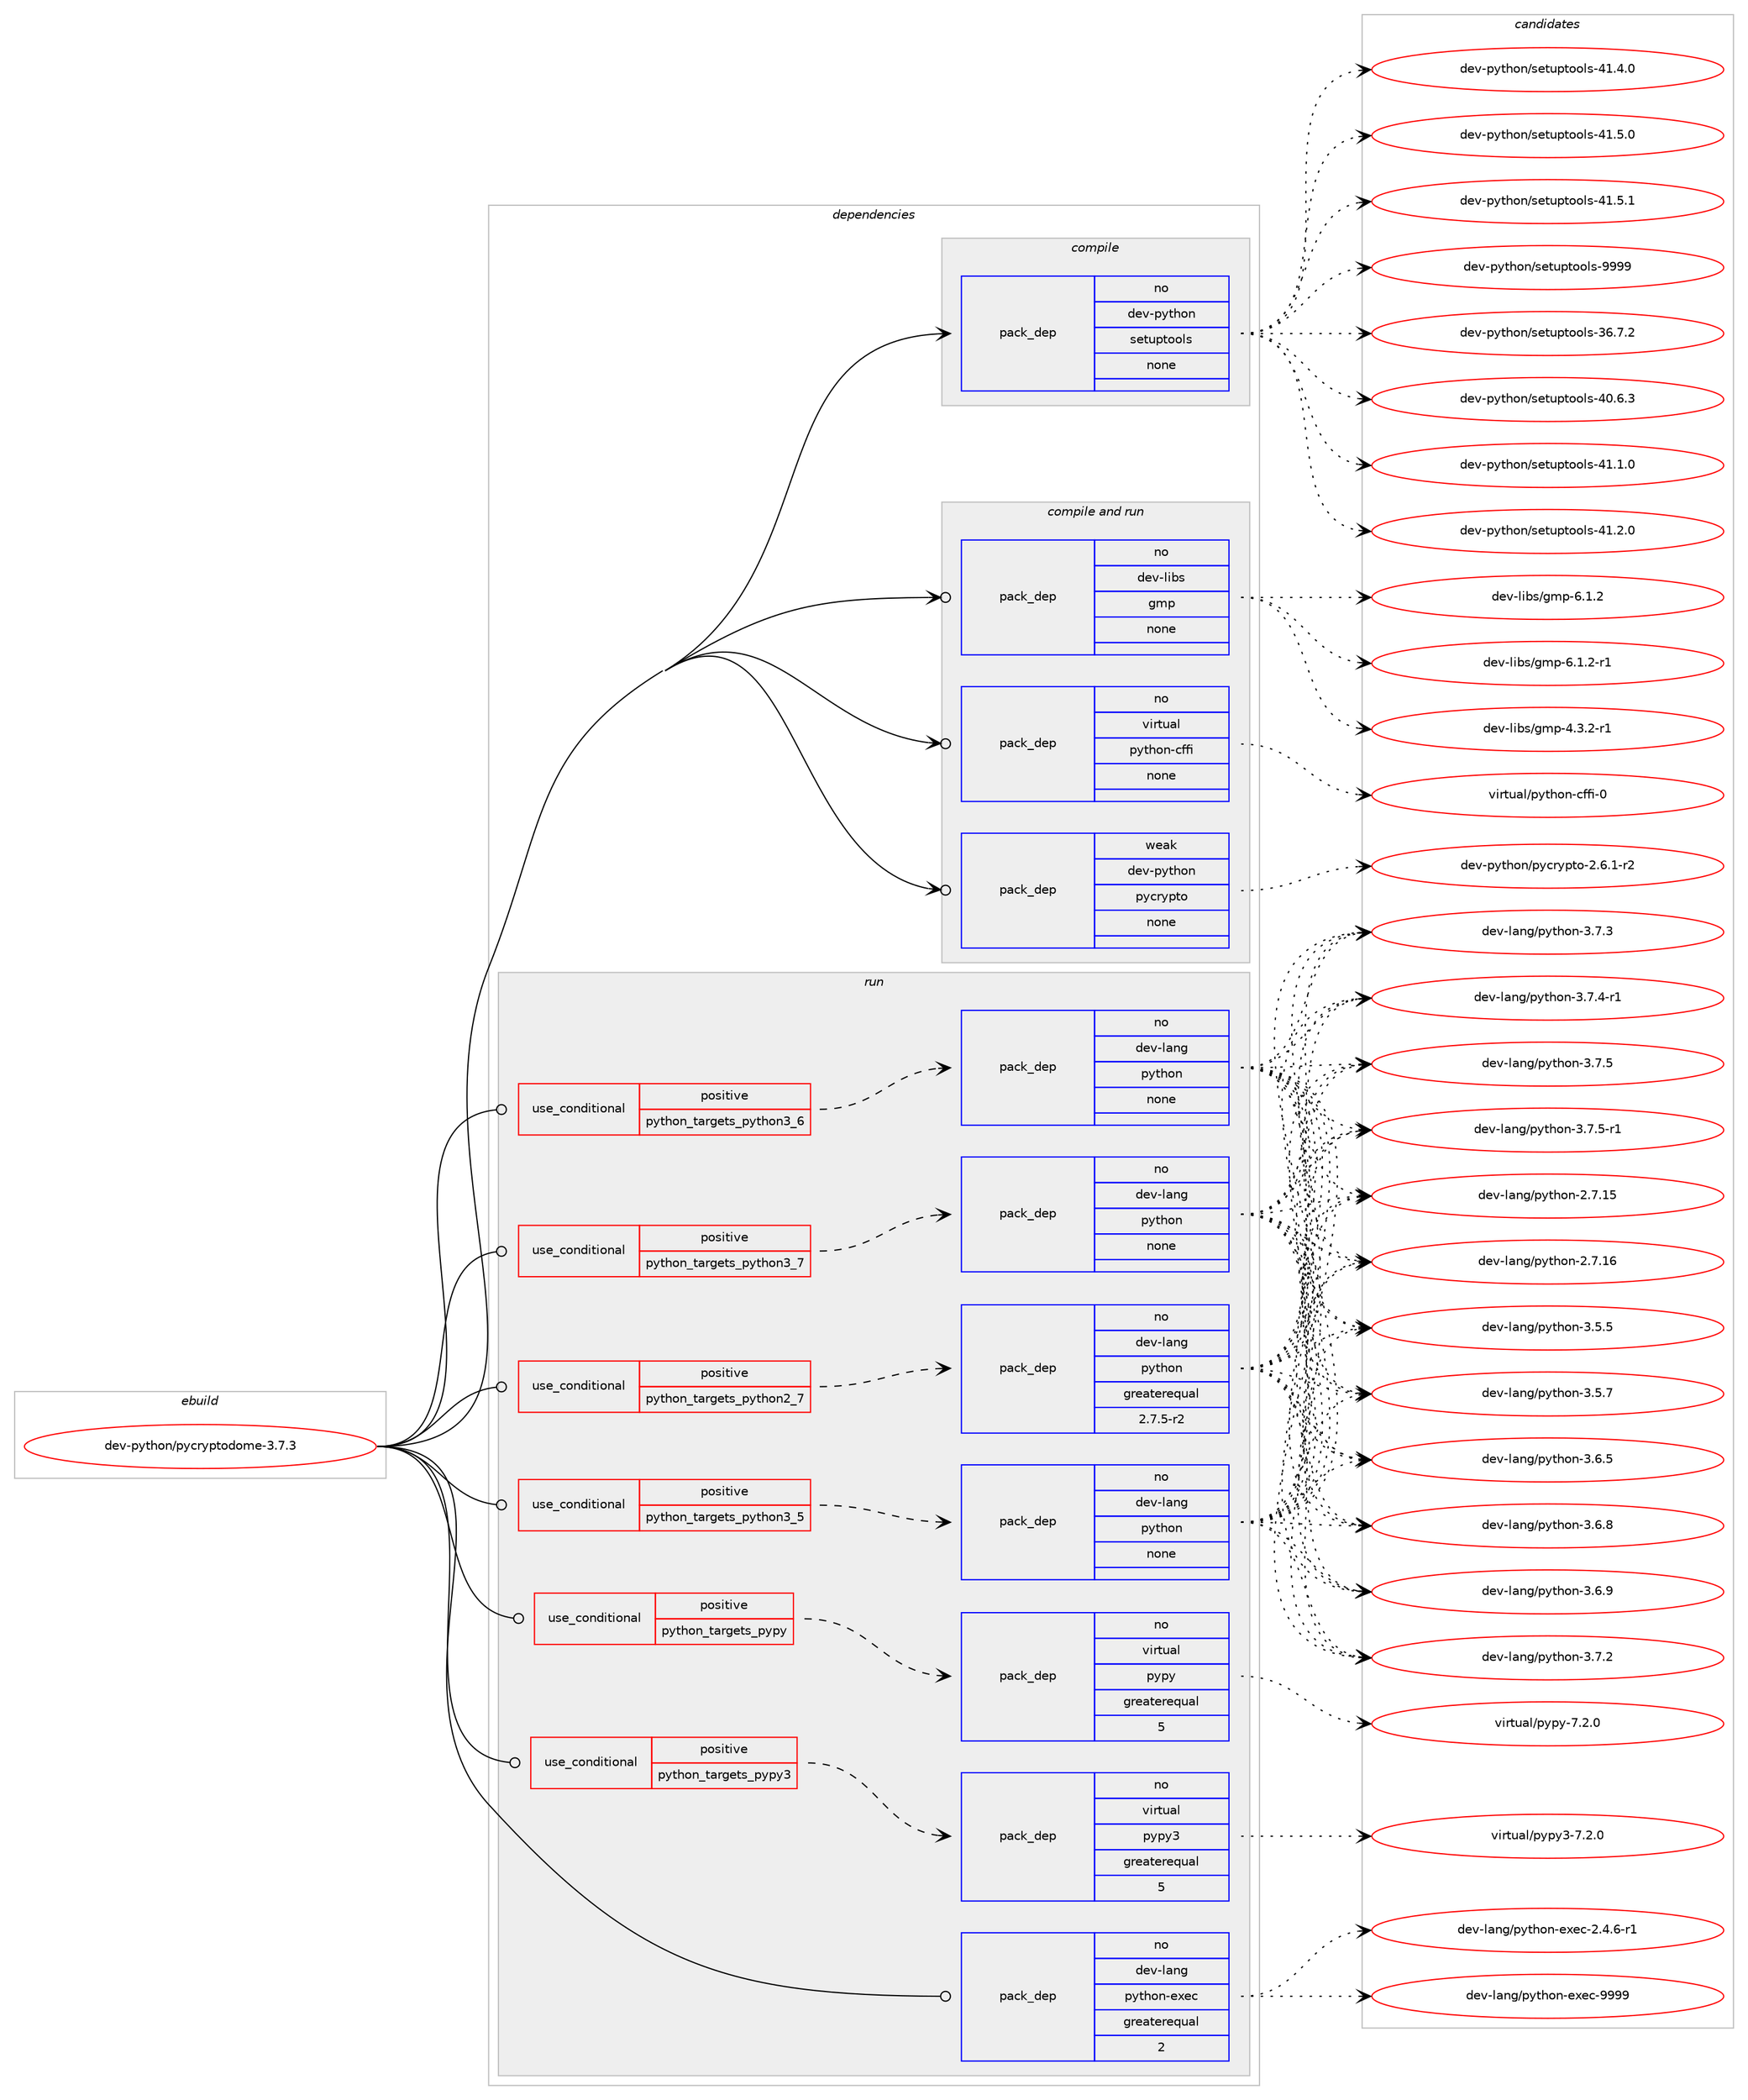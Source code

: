 digraph prolog {

# *************
# Graph options
# *************

newrank=true;
concentrate=true;
compound=true;
graph [rankdir=LR,fontname=Helvetica,fontsize=10,ranksep=1.5];#, ranksep=2.5, nodesep=0.2];
edge  [arrowhead=vee];
node  [fontname=Helvetica,fontsize=10];

# **********
# The ebuild
# **********

subgraph cluster_leftcol {
color=gray;
rank=same;
label=<<i>ebuild</i>>;
id [label="dev-python/pycryptodome-3.7.3", color=red, width=4, href="../dev-python/pycryptodome-3.7.3.svg"];
}

# ****************
# The dependencies
# ****************

subgraph cluster_midcol {
color=gray;
label=<<i>dependencies</i>>;
subgraph cluster_compile {
fillcolor="#eeeeee";
style=filled;
label=<<i>compile</i>>;
subgraph pack467523 {
dependency624926 [label=<<TABLE BORDER="0" CELLBORDER="1" CELLSPACING="0" CELLPADDING="4" WIDTH="220"><TR><TD ROWSPAN="6" CELLPADDING="30">pack_dep</TD></TR><TR><TD WIDTH="110">no</TD></TR><TR><TD>dev-python</TD></TR><TR><TD>setuptools</TD></TR><TR><TD>none</TD></TR><TR><TD></TD></TR></TABLE>>, shape=none, color=blue];
}
id:e -> dependency624926:w [weight=20,style="solid",arrowhead="vee"];
}
subgraph cluster_compileandrun {
fillcolor="#eeeeee";
style=filled;
label=<<i>compile and run</i>>;
subgraph pack467524 {
dependency624927 [label=<<TABLE BORDER="0" CELLBORDER="1" CELLSPACING="0" CELLPADDING="4" WIDTH="220"><TR><TD ROWSPAN="6" CELLPADDING="30">pack_dep</TD></TR><TR><TD WIDTH="110">no</TD></TR><TR><TD>dev-libs</TD></TR><TR><TD>gmp</TD></TR><TR><TD>none</TD></TR><TR><TD></TD></TR></TABLE>>, shape=none, color=blue];
}
id:e -> dependency624927:w [weight=20,style="solid",arrowhead="odotvee"];
subgraph pack467525 {
dependency624928 [label=<<TABLE BORDER="0" CELLBORDER="1" CELLSPACING="0" CELLPADDING="4" WIDTH="220"><TR><TD ROWSPAN="6" CELLPADDING="30">pack_dep</TD></TR><TR><TD WIDTH="110">no</TD></TR><TR><TD>virtual</TD></TR><TR><TD>python-cffi</TD></TR><TR><TD>none</TD></TR><TR><TD></TD></TR></TABLE>>, shape=none, color=blue];
}
id:e -> dependency624928:w [weight=20,style="solid",arrowhead="odotvee"];
subgraph pack467526 {
dependency624929 [label=<<TABLE BORDER="0" CELLBORDER="1" CELLSPACING="0" CELLPADDING="4" WIDTH="220"><TR><TD ROWSPAN="6" CELLPADDING="30">pack_dep</TD></TR><TR><TD WIDTH="110">weak</TD></TR><TR><TD>dev-python</TD></TR><TR><TD>pycrypto</TD></TR><TR><TD>none</TD></TR><TR><TD></TD></TR></TABLE>>, shape=none, color=blue];
}
id:e -> dependency624929:w [weight=20,style="solid",arrowhead="odotvee"];
}
subgraph cluster_run {
fillcolor="#eeeeee";
style=filled;
label=<<i>run</i>>;
subgraph cond145559 {
dependency624930 [label=<<TABLE BORDER="0" CELLBORDER="1" CELLSPACING="0" CELLPADDING="4"><TR><TD ROWSPAN="3" CELLPADDING="10">use_conditional</TD></TR><TR><TD>positive</TD></TR><TR><TD>python_targets_pypy</TD></TR></TABLE>>, shape=none, color=red];
subgraph pack467527 {
dependency624931 [label=<<TABLE BORDER="0" CELLBORDER="1" CELLSPACING="0" CELLPADDING="4" WIDTH="220"><TR><TD ROWSPAN="6" CELLPADDING="30">pack_dep</TD></TR><TR><TD WIDTH="110">no</TD></TR><TR><TD>virtual</TD></TR><TR><TD>pypy</TD></TR><TR><TD>greaterequal</TD></TR><TR><TD>5</TD></TR></TABLE>>, shape=none, color=blue];
}
dependency624930:e -> dependency624931:w [weight=20,style="dashed",arrowhead="vee"];
}
id:e -> dependency624930:w [weight=20,style="solid",arrowhead="odot"];
subgraph cond145560 {
dependency624932 [label=<<TABLE BORDER="0" CELLBORDER="1" CELLSPACING="0" CELLPADDING="4"><TR><TD ROWSPAN="3" CELLPADDING="10">use_conditional</TD></TR><TR><TD>positive</TD></TR><TR><TD>python_targets_pypy3</TD></TR></TABLE>>, shape=none, color=red];
subgraph pack467528 {
dependency624933 [label=<<TABLE BORDER="0" CELLBORDER="1" CELLSPACING="0" CELLPADDING="4" WIDTH="220"><TR><TD ROWSPAN="6" CELLPADDING="30">pack_dep</TD></TR><TR><TD WIDTH="110">no</TD></TR><TR><TD>virtual</TD></TR><TR><TD>pypy3</TD></TR><TR><TD>greaterequal</TD></TR><TR><TD>5</TD></TR></TABLE>>, shape=none, color=blue];
}
dependency624932:e -> dependency624933:w [weight=20,style="dashed",arrowhead="vee"];
}
id:e -> dependency624932:w [weight=20,style="solid",arrowhead="odot"];
subgraph cond145561 {
dependency624934 [label=<<TABLE BORDER="0" CELLBORDER="1" CELLSPACING="0" CELLPADDING="4"><TR><TD ROWSPAN="3" CELLPADDING="10">use_conditional</TD></TR><TR><TD>positive</TD></TR><TR><TD>python_targets_python2_7</TD></TR></TABLE>>, shape=none, color=red];
subgraph pack467529 {
dependency624935 [label=<<TABLE BORDER="0" CELLBORDER="1" CELLSPACING="0" CELLPADDING="4" WIDTH="220"><TR><TD ROWSPAN="6" CELLPADDING="30">pack_dep</TD></TR><TR><TD WIDTH="110">no</TD></TR><TR><TD>dev-lang</TD></TR><TR><TD>python</TD></TR><TR><TD>greaterequal</TD></TR><TR><TD>2.7.5-r2</TD></TR></TABLE>>, shape=none, color=blue];
}
dependency624934:e -> dependency624935:w [weight=20,style="dashed",arrowhead="vee"];
}
id:e -> dependency624934:w [weight=20,style="solid",arrowhead="odot"];
subgraph cond145562 {
dependency624936 [label=<<TABLE BORDER="0" CELLBORDER="1" CELLSPACING="0" CELLPADDING="4"><TR><TD ROWSPAN="3" CELLPADDING="10">use_conditional</TD></TR><TR><TD>positive</TD></TR><TR><TD>python_targets_python3_5</TD></TR></TABLE>>, shape=none, color=red];
subgraph pack467530 {
dependency624937 [label=<<TABLE BORDER="0" CELLBORDER="1" CELLSPACING="0" CELLPADDING="4" WIDTH="220"><TR><TD ROWSPAN="6" CELLPADDING="30">pack_dep</TD></TR><TR><TD WIDTH="110">no</TD></TR><TR><TD>dev-lang</TD></TR><TR><TD>python</TD></TR><TR><TD>none</TD></TR><TR><TD></TD></TR></TABLE>>, shape=none, color=blue];
}
dependency624936:e -> dependency624937:w [weight=20,style="dashed",arrowhead="vee"];
}
id:e -> dependency624936:w [weight=20,style="solid",arrowhead="odot"];
subgraph cond145563 {
dependency624938 [label=<<TABLE BORDER="0" CELLBORDER="1" CELLSPACING="0" CELLPADDING="4"><TR><TD ROWSPAN="3" CELLPADDING="10">use_conditional</TD></TR><TR><TD>positive</TD></TR><TR><TD>python_targets_python3_6</TD></TR></TABLE>>, shape=none, color=red];
subgraph pack467531 {
dependency624939 [label=<<TABLE BORDER="0" CELLBORDER="1" CELLSPACING="0" CELLPADDING="4" WIDTH="220"><TR><TD ROWSPAN="6" CELLPADDING="30">pack_dep</TD></TR><TR><TD WIDTH="110">no</TD></TR><TR><TD>dev-lang</TD></TR><TR><TD>python</TD></TR><TR><TD>none</TD></TR><TR><TD></TD></TR></TABLE>>, shape=none, color=blue];
}
dependency624938:e -> dependency624939:w [weight=20,style="dashed",arrowhead="vee"];
}
id:e -> dependency624938:w [weight=20,style="solid",arrowhead="odot"];
subgraph cond145564 {
dependency624940 [label=<<TABLE BORDER="0" CELLBORDER="1" CELLSPACING="0" CELLPADDING="4"><TR><TD ROWSPAN="3" CELLPADDING="10">use_conditional</TD></TR><TR><TD>positive</TD></TR><TR><TD>python_targets_python3_7</TD></TR></TABLE>>, shape=none, color=red];
subgraph pack467532 {
dependency624941 [label=<<TABLE BORDER="0" CELLBORDER="1" CELLSPACING="0" CELLPADDING="4" WIDTH="220"><TR><TD ROWSPAN="6" CELLPADDING="30">pack_dep</TD></TR><TR><TD WIDTH="110">no</TD></TR><TR><TD>dev-lang</TD></TR><TR><TD>python</TD></TR><TR><TD>none</TD></TR><TR><TD></TD></TR></TABLE>>, shape=none, color=blue];
}
dependency624940:e -> dependency624941:w [weight=20,style="dashed",arrowhead="vee"];
}
id:e -> dependency624940:w [weight=20,style="solid",arrowhead="odot"];
subgraph pack467533 {
dependency624942 [label=<<TABLE BORDER="0" CELLBORDER="1" CELLSPACING="0" CELLPADDING="4" WIDTH="220"><TR><TD ROWSPAN="6" CELLPADDING="30">pack_dep</TD></TR><TR><TD WIDTH="110">no</TD></TR><TR><TD>dev-lang</TD></TR><TR><TD>python-exec</TD></TR><TR><TD>greaterequal</TD></TR><TR><TD>2</TD></TR></TABLE>>, shape=none, color=blue];
}
id:e -> dependency624942:w [weight=20,style="solid",arrowhead="odot"];
}
}

# **************
# The candidates
# **************

subgraph cluster_choices {
rank=same;
color=gray;
label=<<i>candidates</i>>;

subgraph choice467523 {
color=black;
nodesep=1;
choice100101118451121211161041111104711510111611711211611111110811545515446554650 [label="dev-python/setuptools-36.7.2", color=red, width=4,href="../dev-python/setuptools-36.7.2.svg"];
choice100101118451121211161041111104711510111611711211611111110811545524846544651 [label="dev-python/setuptools-40.6.3", color=red, width=4,href="../dev-python/setuptools-40.6.3.svg"];
choice100101118451121211161041111104711510111611711211611111110811545524946494648 [label="dev-python/setuptools-41.1.0", color=red, width=4,href="../dev-python/setuptools-41.1.0.svg"];
choice100101118451121211161041111104711510111611711211611111110811545524946504648 [label="dev-python/setuptools-41.2.0", color=red, width=4,href="../dev-python/setuptools-41.2.0.svg"];
choice100101118451121211161041111104711510111611711211611111110811545524946524648 [label="dev-python/setuptools-41.4.0", color=red, width=4,href="../dev-python/setuptools-41.4.0.svg"];
choice100101118451121211161041111104711510111611711211611111110811545524946534648 [label="dev-python/setuptools-41.5.0", color=red, width=4,href="../dev-python/setuptools-41.5.0.svg"];
choice100101118451121211161041111104711510111611711211611111110811545524946534649 [label="dev-python/setuptools-41.5.1", color=red, width=4,href="../dev-python/setuptools-41.5.1.svg"];
choice10010111845112121116104111110471151011161171121161111111081154557575757 [label="dev-python/setuptools-9999", color=red, width=4,href="../dev-python/setuptools-9999.svg"];
dependency624926:e -> choice100101118451121211161041111104711510111611711211611111110811545515446554650:w [style=dotted,weight="100"];
dependency624926:e -> choice100101118451121211161041111104711510111611711211611111110811545524846544651:w [style=dotted,weight="100"];
dependency624926:e -> choice100101118451121211161041111104711510111611711211611111110811545524946494648:w [style=dotted,weight="100"];
dependency624926:e -> choice100101118451121211161041111104711510111611711211611111110811545524946504648:w [style=dotted,weight="100"];
dependency624926:e -> choice100101118451121211161041111104711510111611711211611111110811545524946524648:w [style=dotted,weight="100"];
dependency624926:e -> choice100101118451121211161041111104711510111611711211611111110811545524946534648:w [style=dotted,weight="100"];
dependency624926:e -> choice100101118451121211161041111104711510111611711211611111110811545524946534649:w [style=dotted,weight="100"];
dependency624926:e -> choice10010111845112121116104111110471151011161171121161111111081154557575757:w [style=dotted,weight="100"];
}
subgraph choice467524 {
color=black;
nodesep=1;
choice1001011184510810598115471031091124552465146504511449 [label="dev-libs/gmp-4.3.2-r1", color=red, width=4,href="../dev-libs/gmp-4.3.2-r1.svg"];
choice100101118451081059811547103109112455446494650 [label="dev-libs/gmp-6.1.2", color=red, width=4,href="../dev-libs/gmp-6.1.2.svg"];
choice1001011184510810598115471031091124554464946504511449 [label="dev-libs/gmp-6.1.2-r1", color=red, width=4,href="../dev-libs/gmp-6.1.2-r1.svg"];
dependency624927:e -> choice1001011184510810598115471031091124552465146504511449:w [style=dotted,weight="100"];
dependency624927:e -> choice100101118451081059811547103109112455446494650:w [style=dotted,weight="100"];
dependency624927:e -> choice1001011184510810598115471031091124554464946504511449:w [style=dotted,weight="100"];
}
subgraph choice467525 {
color=black;
nodesep=1;
choice118105114116117971084711212111610411111045991021021054548 [label="virtual/python-cffi-0", color=red, width=4,href="../virtual/python-cffi-0.svg"];
dependency624928:e -> choice118105114116117971084711212111610411111045991021021054548:w [style=dotted,weight="100"];
}
subgraph choice467526 {
color=black;
nodesep=1;
choice1001011184511212111610411111047112121991141211121161114550465446494511450 [label="dev-python/pycrypto-2.6.1-r2", color=red, width=4,href="../dev-python/pycrypto-2.6.1-r2.svg"];
dependency624929:e -> choice1001011184511212111610411111047112121991141211121161114550465446494511450:w [style=dotted,weight="100"];
}
subgraph choice467527 {
color=black;
nodesep=1;
choice1181051141161179710847112121112121455546504648 [label="virtual/pypy-7.2.0", color=red, width=4,href="../virtual/pypy-7.2.0.svg"];
dependency624931:e -> choice1181051141161179710847112121112121455546504648:w [style=dotted,weight="100"];
}
subgraph choice467528 {
color=black;
nodesep=1;
choice118105114116117971084711212111212151455546504648 [label="virtual/pypy3-7.2.0", color=red, width=4,href="../virtual/pypy3-7.2.0.svg"];
dependency624933:e -> choice118105114116117971084711212111212151455546504648:w [style=dotted,weight="100"];
}
subgraph choice467529 {
color=black;
nodesep=1;
choice10010111845108971101034711212111610411111045504655464953 [label="dev-lang/python-2.7.15", color=red, width=4,href="../dev-lang/python-2.7.15.svg"];
choice10010111845108971101034711212111610411111045504655464954 [label="dev-lang/python-2.7.16", color=red, width=4,href="../dev-lang/python-2.7.16.svg"];
choice100101118451089711010347112121116104111110455146534653 [label="dev-lang/python-3.5.5", color=red, width=4,href="../dev-lang/python-3.5.5.svg"];
choice100101118451089711010347112121116104111110455146534655 [label="dev-lang/python-3.5.7", color=red, width=4,href="../dev-lang/python-3.5.7.svg"];
choice100101118451089711010347112121116104111110455146544653 [label="dev-lang/python-3.6.5", color=red, width=4,href="../dev-lang/python-3.6.5.svg"];
choice100101118451089711010347112121116104111110455146544656 [label="dev-lang/python-3.6.8", color=red, width=4,href="../dev-lang/python-3.6.8.svg"];
choice100101118451089711010347112121116104111110455146544657 [label="dev-lang/python-3.6.9", color=red, width=4,href="../dev-lang/python-3.6.9.svg"];
choice100101118451089711010347112121116104111110455146554650 [label="dev-lang/python-3.7.2", color=red, width=4,href="../dev-lang/python-3.7.2.svg"];
choice100101118451089711010347112121116104111110455146554651 [label="dev-lang/python-3.7.3", color=red, width=4,href="../dev-lang/python-3.7.3.svg"];
choice1001011184510897110103471121211161041111104551465546524511449 [label="dev-lang/python-3.7.4-r1", color=red, width=4,href="../dev-lang/python-3.7.4-r1.svg"];
choice100101118451089711010347112121116104111110455146554653 [label="dev-lang/python-3.7.5", color=red, width=4,href="../dev-lang/python-3.7.5.svg"];
choice1001011184510897110103471121211161041111104551465546534511449 [label="dev-lang/python-3.7.5-r1", color=red, width=4,href="../dev-lang/python-3.7.5-r1.svg"];
dependency624935:e -> choice10010111845108971101034711212111610411111045504655464953:w [style=dotted,weight="100"];
dependency624935:e -> choice10010111845108971101034711212111610411111045504655464954:w [style=dotted,weight="100"];
dependency624935:e -> choice100101118451089711010347112121116104111110455146534653:w [style=dotted,weight="100"];
dependency624935:e -> choice100101118451089711010347112121116104111110455146534655:w [style=dotted,weight="100"];
dependency624935:e -> choice100101118451089711010347112121116104111110455146544653:w [style=dotted,weight="100"];
dependency624935:e -> choice100101118451089711010347112121116104111110455146544656:w [style=dotted,weight="100"];
dependency624935:e -> choice100101118451089711010347112121116104111110455146544657:w [style=dotted,weight="100"];
dependency624935:e -> choice100101118451089711010347112121116104111110455146554650:w [style=dotted,weight="100"];
dependency624935:e -> choice100101118451089711010347112121116104111110455146554651:w [style=dotted,weight="100"];
dependency624935:e -> choice1001011184510897110103471121211161041111104551465546524511449:w [style=dotted,weight="100"];
dependency624935:e -> choice100101118451089711010347112121116104111110455146554653:w [style=dotted,weight="100"];
dependency624935:e -> choice1001011184510897110103471121211161041111104551465546534511449:w [style=dotted,weight="100"];
}
subgraph choice467530 {
color=black;
nodesep=1;
choice10010111845108971101034711212111610411111045504655464953 [label="dev-lang/python-2.7.15", color=red, width=4,href="../dev-lang/python-2.7.15.svg"];
choice10010111845108971101034711212111610411111045504655464954 [label="dev-lang/python-2.7.16", color=red, width=4,href="../dev-lang/python-2.7.16.svg"];
choice100101118451089711010347112121116104111110455146534653 [label="dev-lang/python-3.5.5", color=red, width=4,href="../dev-lang/python-3.5.5.svg"];
choice100101118451089711010347112121116104111110455146534655 [label="dev-lang/python-3.5.7", color=red, width=4,href="../dev-lang/python-3.5.7.svg"];
choice100101118451089711010347112121116104111110455146544653 [label="dev-lang/python-3.6.5", color=red, width=4,href="../dev-lang/python-3.6.5.svg"];
choice100101118451089711010347112121116104111110455146544656 [label="dev-lang/python-3.6.8", color=red, width=4,href="../dev-lang/python-3.6.8.svg"];
choice100101118451089711010347112121116104111110455146544657 [label="dev-lang/python-3.6.9", color=red, width=4,href="../dev-lang/python-3.6.9.svg"];
choice100101118451089711010347112121116104111110455146554650 [label="dev-lang/python-3.7.2", color=red, width=4,href="../dev-lang/python-3.7.2.svg"];
choice100101118451089711010347112121116104111110455146554651 [label="dev-lang/python-3.7.3", color=red, width=4,href="../dev-lang/python-3.7.3.svg"];
choice1001011184510897110103471121211161041111104551465546524511449 [label="dev-lang/python-3.7.4-r1", color=red, width=4,href="../dev-lang/python-3.7.4-r1.svg"];
choice100101118451089711010347112121116104111110455146554653 [label="dev-lang/python-3.7.5", color=red, width=4,href="../dev-lang/python-3.7.5.svg"];
choice1001011184510897110103471121211161041111104551465546534511449 [label="dev-lang/python-3.7.5-r1", color=red, width=4,href="../dev-lang/python-3.7.5-r1.svg"];
dependency624937:e -> choice10010111845108971101034711212111610411111045504655464953:w [style=dotted,weight="100"];
dependency624937:e -> choice10010111845108971101034711212111610411111045504655464954:w [style=dotted,weight="100"];
dependency624937:e -> choice100101118451089711010347112121116104111110455146534653:w [style=dotted,weight="100"];
dependency624937:e -> choice100101118451089711010347112121116104111110455146534655:w [style=dotted,weight="100"];
dependency624937:e -> choice100101118451089711010347112121116104111110455146544653:w [style=dotted,weight="100"];
dependency624937:e -> choice100101118451089711010347112121116104111110455146544656:w [style=dotted,weight="100"];
dependency624937:e -> choice100101118451089711010347112121116104111110455146544657:w [style=dotted,weight="100"];
dependency624937:e -> choice100101118451089711010347112121116104111110455146554650:w [style=dotted,weight="100"];
dependency624937:e -> choice100101118451089711010347112121116104111110455146554651:w [style=dotted,weight="100"];
dependency624937:e -> choice1001011184510897110103471121211161041111104551465546524511449:w [style=dotted,weight="100"];
dependency624937:e -> choice100101118451089711010347112121116104111110455146554653:w [style=dotted,weight="100"];
dependency624937:e -> choice1001011184510897110103471121211161041111104551465546534511449:w [style=dotted,weight="100"];
}
subgraph choice467531 {
color=black;
nodesep=1;
choice10010111845108971101034711212111610411111045504655464953 [label="dev-lang/python-2.7.15", color=red, width=4,href="../dev-lang/python-2.7.15.svg"];
choice10010111845108971101034711212111610411111045504655464954 [label="dev-lang/python-2.7.16", color=red, width=4,href="../dev-lang/python-2.7.16.svg"];
choice100101118451089711010347112121116104111110455146534653 [label="dev-lang/python-3.5.5", color=red, width=4,href="../dev-lang/python-3.5.5.svg"];
choice100101118451089711010347112121116104111110455146534655 [label="dev-lang/python-3.5.7", color=red, width=4,href="../dev-lang/python-3.5.7.svg"];
choice100101118451089711010347112121116104111110455146544653 [label="dev-lang/python-3.6.5", color=red, width=4,href="../dev-lang/python-3.6.5.svg"];
choice100101118451089711010347112121116104111110455146544656 [label="dev-lang/python-3.6.8", color=red, width=4,href="../dev-lang/python-3.6.8.svg"];
choice100101118451089711010347112121116104111110455146544657 [label="dev-lang/python-3.6.9", color=red, width=4,href="../dev-lang/python-3.6.9.svg"];
choice100101118451089711010347112121116104111110455146554650 [label="dev-lang/python-3.7.2", color=red, width=4,href="../dev-lang/python-3.7.2.svg"];
choice100101118451089711010347112121116104111110455146554651 [label="dev-lang/python-3.7.3", color=red, width=4,href="../dev-lang/python-3.7.3.svg"];
choice1001011184510897110103471121211161041111104551465546524511449 [label="dev-lang/python-3.7.4-r1", color=red, width=4,href="../dev-lang/python-3.7.4-r1.svg"];
choice100101118451089711010347112121116104111110455146554653 [label="dev-lang/python-3.7.5", color=red, width=4,href="../dev-lang/python-3.7.5.svg"];
choice1001011184510897110103471121211161041111104551465546534511449 [label="dev-lang/python-3.7.5-r1", color=red, width=4,href="../dev-lang/python-3.7.5-r1.svg"];
dependency624939:e -> choice10010111845108971101034711212111610411111045504655464953:w [style=dotted,weight="100"];
dependency624939:e -> choice10010111845108971101034711212111610411111045504655464954:w [style=dotted,weight="100"];
dependency624939:e -> choice100101118451089711010347112121116104111110455146534653:w [style=dotted,weight="100"];
dependency624939:e -> choice100101118451089711010347112121116104111110455146534655:w [style=dotted,weight="100"];
dependency624939:e -> choice100101118451089711010347112121116104111110455146544653:w [style=dotted,weight="100"];
dependency624939:e -> choice100101118451089711010347112121116104111110455146544656:w [style=dotted,weight="100"];
dependency624939:e -> choice100101118451089711010347112121116104111110455146544657:w [style=dotted,weight="100"];
dependency624939:e -> choice100101118451089711010347112121116104111110455146554650:w [style=dotted,weight="100"];
dependency624939:e -> choice100101118451089711010347112121116104111110455146554651:w [style=dotted,weight="100"];
dependency624939:e -> choice1001011184510897110103471121211161041111104551465546524511449:w [style=dotted,weight="100"];
dependency624939:e -> choice100101118451089711010347112121116104111110455146554653:w [style=dotted,weight="100"];
dependency624939:e -> choice1001011184510897110103471121211161041111104551465546534511449:w [style=dotted,weight="100"];
}
subgraph choice467532 {
color=black;
nodesep=1;
choice10010111845108971101034711212111610411111045504655464953 [label="dev-lang/python-2.7.15", color=red, width=4,href="../dev-lang/python-2.7.15.svg"];
choice10010111845108971101034711212111610411111045504655464954 [label="dev-lang/python-2.7.16", color=red, width=4,href="../dev-lang/python-2.7.16.svg"];
choice100101118451089711010347112121116104111110455146534653 [label="dev-lang/python-3.5.5", color=red, width=4,href="../dev-lang/python-3.5.5.svg"];
choice100101118451089711010347112121116104111110455146534655 [label="dev-lang/python-3.5.7", color=red, width=4,href="../dev-lang/python-3.5.7.svg"];
choice100101118451089711010347112121116104111110455146544653 [label="dev-lang/python-3.6.5", color=red, width=4,href="../dev-lang/python-3.6.5.svg"];
choice100101118451089711010347112121116104111110455146544656 [label="dev-lang/python-3.6.8", color=red, width=4,href="../dev-lang/python-3.6.8.svg"];
choice100101118451089711010347112121116104111110455146544657 [label="dev-lang/python-3.6.9", color=red, width=4,href="../dev-lang/python-3.6.9.svg"];
choice100101118451089711010347112121116104111110455146554650 [label="dev-lang/python-3.7.2", color=red, width=4,href="../dev-lang/python-3.7.2.svg"];
choice100101118451089711010347112121116104111110455146554651 [label="dev-lang/python-3.7.3", color=red, width=4,href="../dev-lang/python-3.7.3.svg"];
choice1001011184510897110103471121211161041111104551465546524511449 [label="dev-lang/python-3.7.4-r1", color=red, width=4,href="../dev-lang/python-3.7.4-r1.svg"];
choice100101118451089711010347112121116104111110455146554653 [label="dev-lang/python-3.7.5", color=red, width=4,href="../dev-lang/python-3.7.5.svg"];
choice1001011184510897110103471121211161041111104551465546534511449 [label="dev-lang/python-3.7.5-r1", color=red, width=4,href="../dev-lang/python-3.7.5-r1.svg"];
dependency624941:e -> choice10010111845108971101034711212111610411111045504655464953:w [style=dotted,weight="100"];
dependency624941:e -> choice10010111845108971101034711212111610411111045504655464954:w [style=dotted,weight="100"];
dependency624941:e -> choice100101118451089711010347112121116104111110455146534653:w [style=dotted,weight="100"];
dependency624941:e -> choice100101118451089711010347112121116104111110455146534655:w [style=dotted,weight="100"];
dependency624941:e -> choice100101118451089711010347112121116104111110455146544653:w [style=dotted,weight="100"];
dependency624941:e -> choice100101118451089711010347112121116104111110455146544656:w [style=dotted,weight="100"];
dependency624941:e -> choice100101118451089711010347112121116104111110455146544657:w [style=dotted,weight="100"];
dependency624941:e -> choice100101118451089711010347112121116104111110455146554650:w [style=dotted,weight="100"];
dependency624941:e -> choice100101118451089711010347112121116104111110455146554651:w [style=dotted,weight="100"];
dependency624941:e -> choice1001011184510897110103471121211161041111104551465546524511449:w [style=dotted,weight="100"];
dependency624941:e -> choice100101118451089711010347112121116104111110455146554653:w [style=dotted,weight="100"];
dependency624941:e -> choice1001011184510897110103471121211161041111104551465546534511449:w [style=dotted,weight="100"];
}
subgraph choice467533 {
color=black;
nodesep=1;
choice10010111845108971101034711212111610411111045101120101994550465246544511449 [label="dev-lang/python-exec-2.4.6-r1", color=red, width=4,href="../dev-lang/python-exec-2.4.6-r1.svg"];
choice10010111845108971101034711212111610411111045101120101994557575757 [label="dev-lang/python-exec-9999", color=red, width=4,href="../dev-lang/python-exec-9999.svg"];
dependency624942:e -> choice10010111845108971101034711212111610411111045101120101994550465246544511449:w [style=dotted,weight="100"];
dependency624942:e -> choice10010111845108971101034711212111610411111045101120101994557575757:w [style=dotted,weight="100"];
}
}

}
